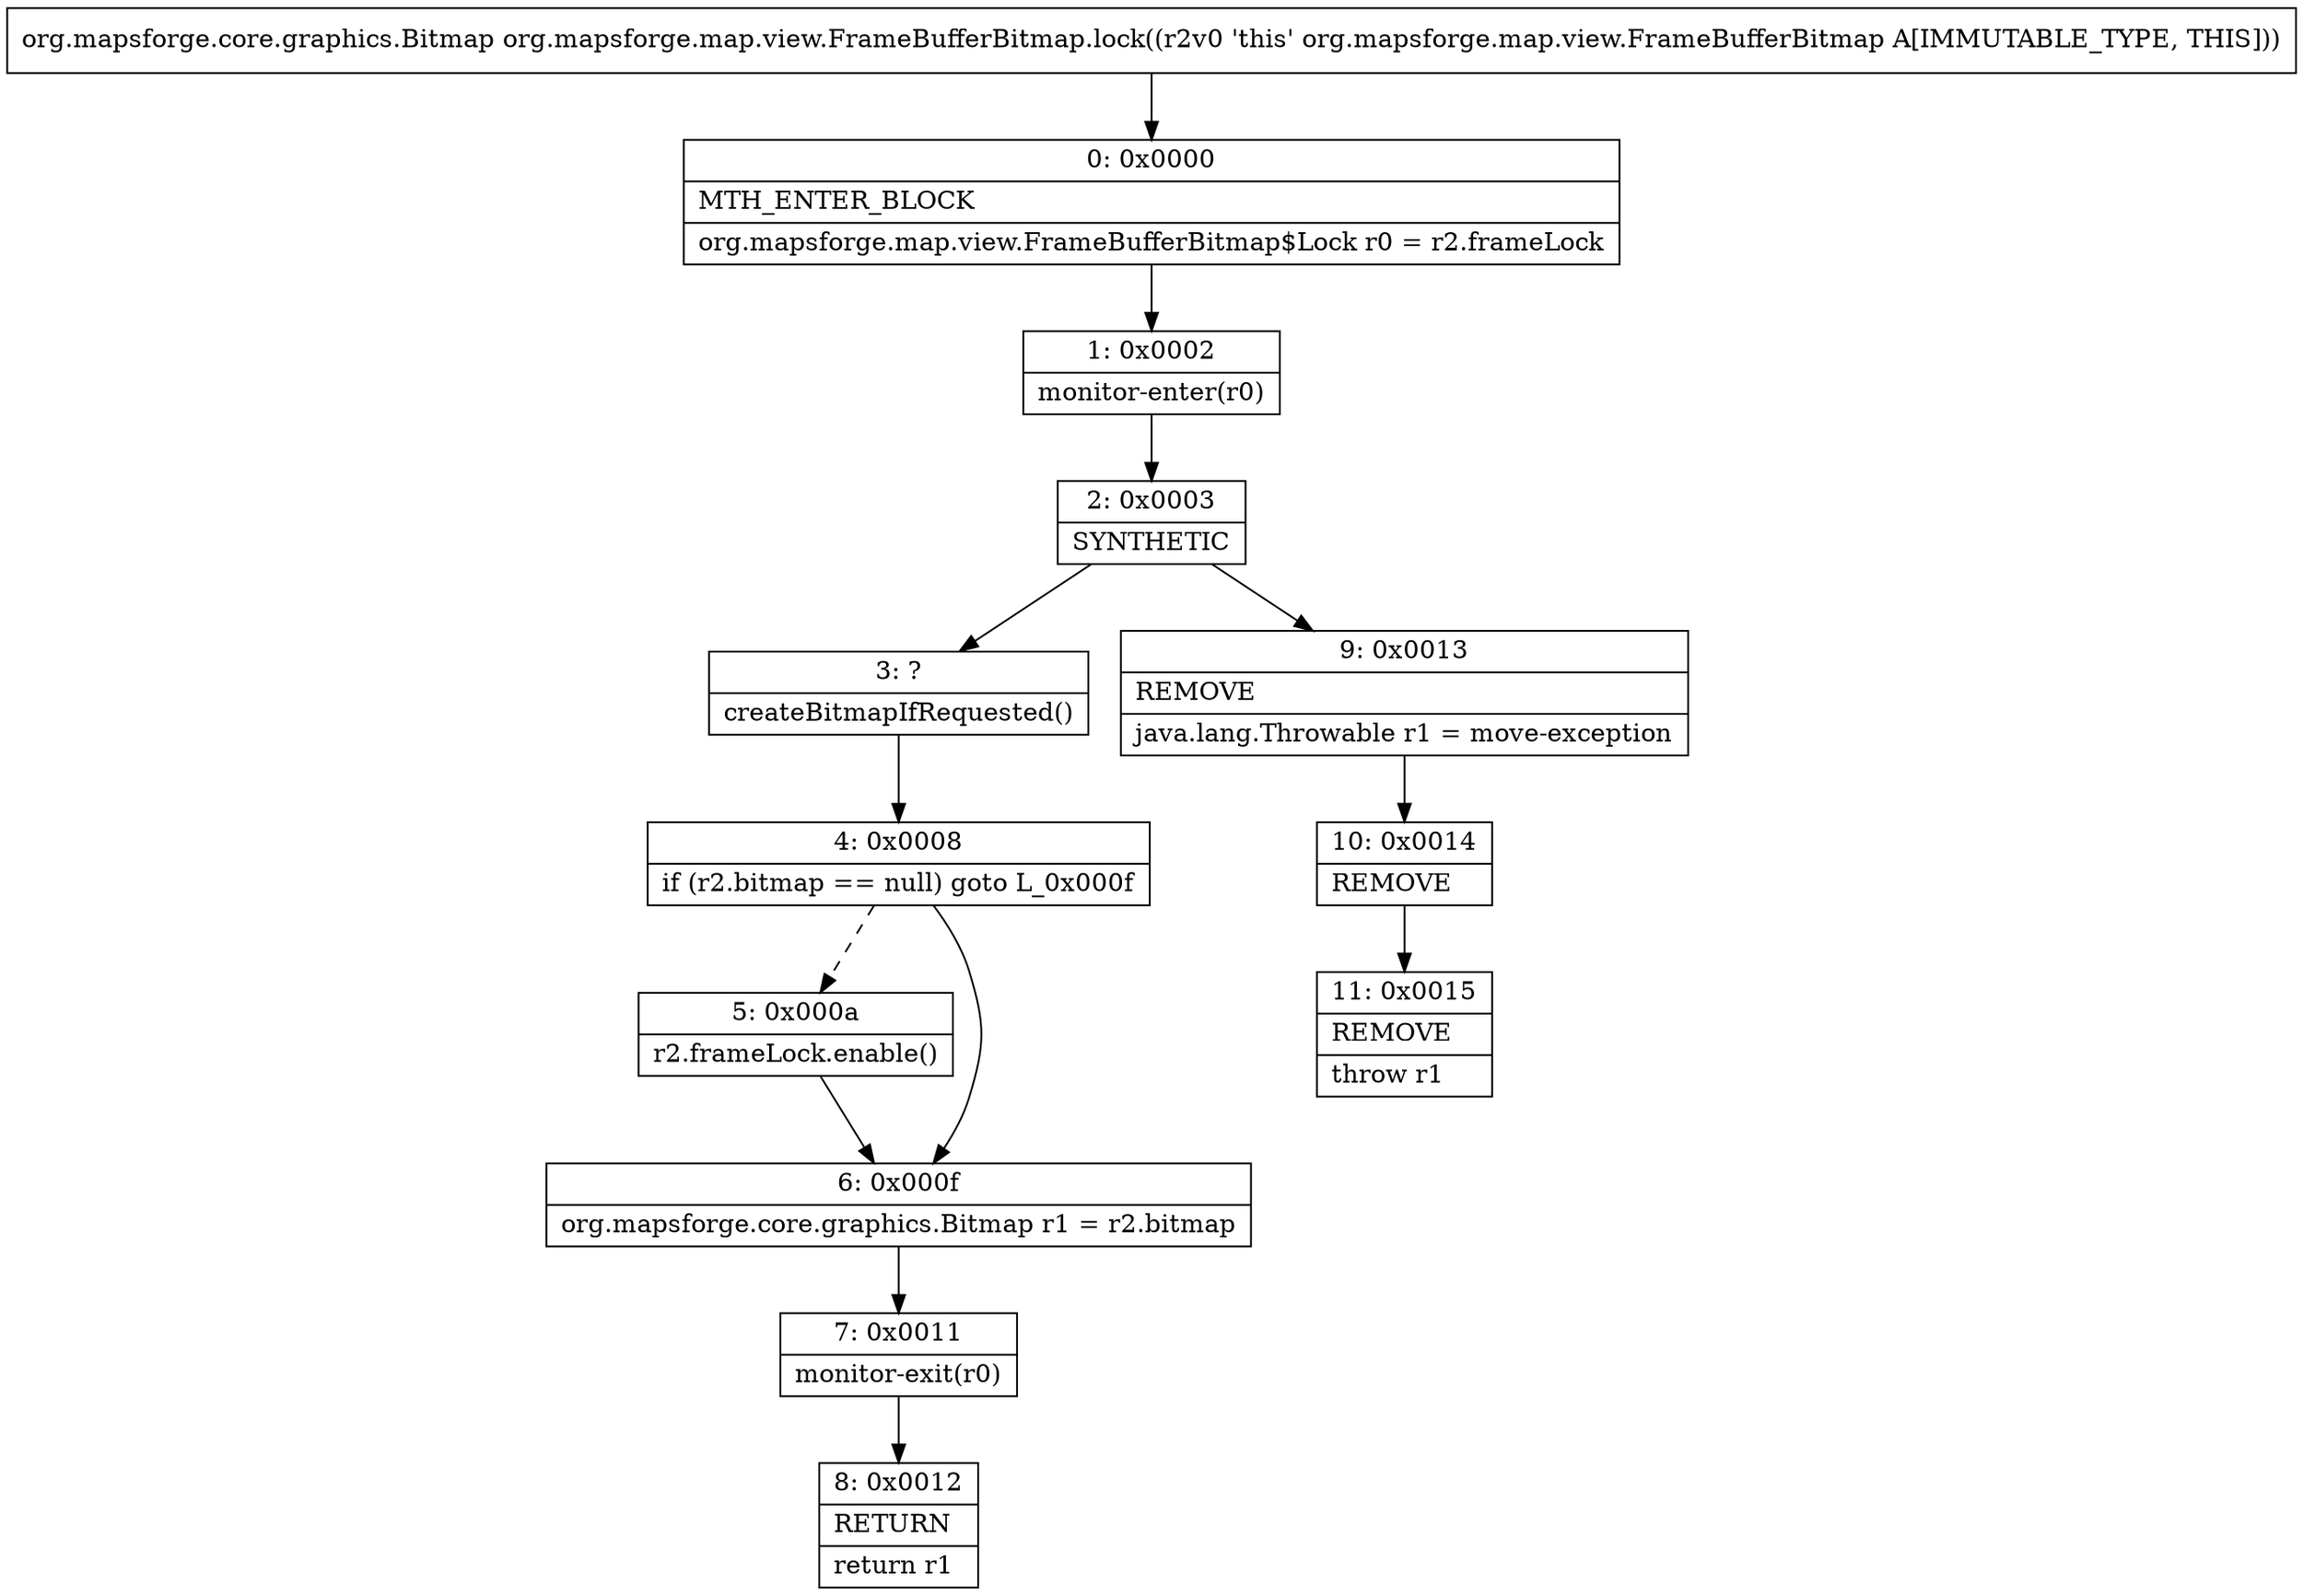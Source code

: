 digraph "CFG fororg.mapsforge.map.view.FrameBufferBitmap.lock()Lorg\/mapsforge\/core\/graphics\/Bitmap;" {
Node_0 [shape=record,label="{0\:\ 0x0000|MTH_ENTER_BLOCK\l|org.mapsforge.map.view.FrameBufferBitmap$Lock r0 = r2.frameLock\l}"];
Node_1 [shape=record,label="{1\:\ 0x0002|monitor\-enter(r0)\l}"];
Node_2 [shape=record,label="{2\:\ 0x0003|SYNTHETIC\l}"];
Node_3 [shape=record,label="{3\:\ ?|createBitmapIfRequested()\l}"];
Node_4 [shape=record,label="{4\:\ 0x0008|if (r2.bitmap == null) goto L_0x000f\l}"];
Node_5 [shape=record,label="{5\:\ 0x000a|r2.frameLock.enable()\l}"];
Node_6 [shape=record,label="{6\:\ 0x000f|org.mapsforge.core.graphics.Bitmap r1 = r2.bitmap\l}"];
Node_7 [shape=record,label="{7\:\ 0x0011|monitor\-exit(r0)\l}"];
Node_8 [shape=record,label="{8\:\ 0x0012|RETURN\l|return r1\l}"];
Node_9 [shape=record,label="{9\:\ 0x0013|REMOVE\l|java.lang.Throwable r1 = move\-exception\l}"];
Node_10 [shape=record,label="{10\:\ 0x0014|REMOVE\l}"];
Node_11 [shape=record,label="{11\:\ 0x0015|REMOVE\l|throw r1\l}"];
MethodNode[shape=record,label="{org.mapsforge.core.graphics.Bitmap org.mapsforge.map.view.FrameBufferBitmap.lock((r2v0 'this' org.mapsforge.map.view.FrameBufferBitmap A[IMMUTABLE_TYPE, THIS])) }"];
MethodNode -> Node_0;
Node_0 -> Node_1;
Node_1 -> Node_2;
Node_2 -> Node_3;
Node_2 -> Node_9;
Node_3 -> Node_4;
Node_4 -> Node_5[style=dashed];
Node_4 -> Node_6;
Node_5 -> Node_6;
Node_6 -> Node_7;
Node_7 -> Node_8;
Node_9 -> Node_10;
Node_10 -> Node_11;
}

